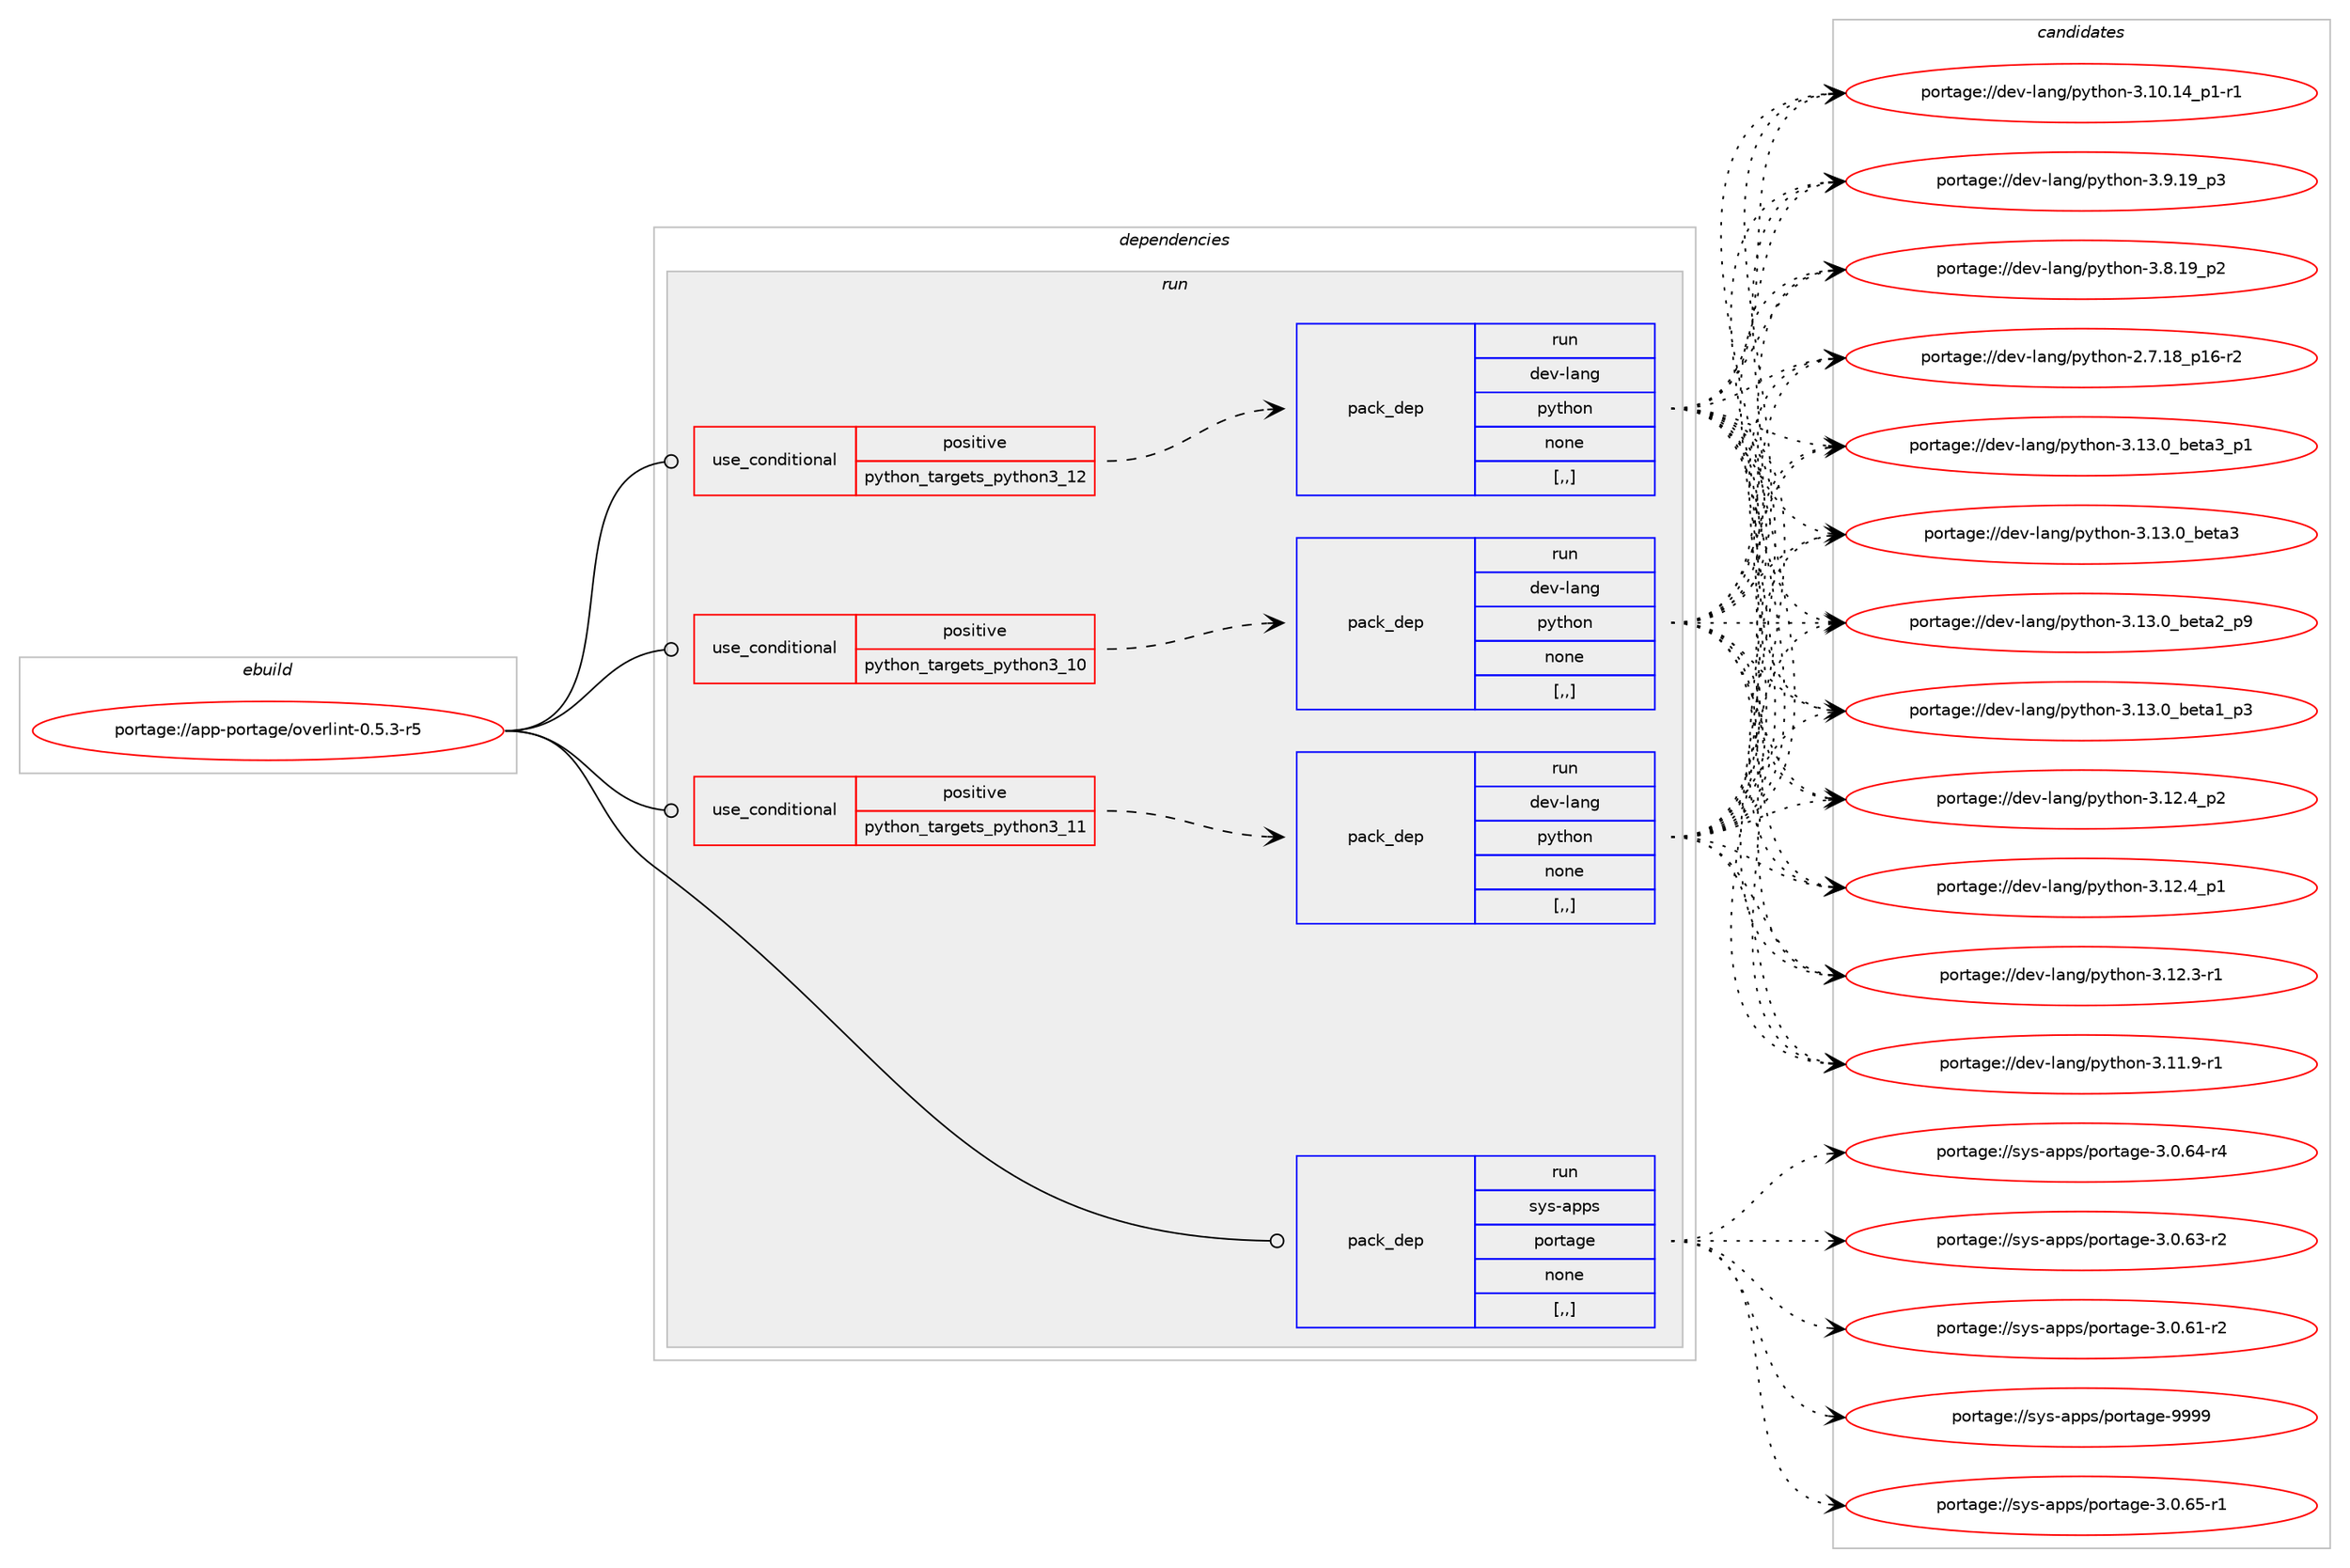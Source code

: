 digraph prolog {

# *************
# Graph options
# *************

newrank=true;
concentrate=true;
compound=true;
graph [rankdir=LR,fontname=Helvetica,fontsize=10,ranksep=1.5];#, ranksep=2.5, nodesep=0.2];
edge  [arrowhead=vee];
node  [fontname=Helvetica,fontsize=10];

# **********
# The ebuild
# **********

subgraph cluster_leftcol {
color=gray;
rank=same;
label=<<i>ebuild</i>>;
id [label="portage://app-portage/overlint-0.5.3-r5", color=red, width=4, href="../app-portage/overlint-0.5.3-r5.svg"];
}

# ****************
# The dependencies
# ****************

subgraph cluster_midcol {
color=gray;
label=<<i>dependencies</i>>;
subgraph cluster_compile {
fillcolor="#eeeeee";
style=filled;
label=<<i>compile</i>>;
}
subgraph cluster_compileandrun {
fillcolor="#eeeeee";
style=filled;
label=<<i>compile and run</i>>;
}
subgraph cluster_run {
fillcolor="#eeeeee";
style=filled;
label=<<i>run</i>>;
subgraph cond14070 {
dependency50796 [label=<<TABLE BORDER="0" CELLBORDER="1" CELLSPACING="0" CELLPADDING="4"><TR><TD ROWSPAN="3" CELLPADDING="10">use_conditional</TD></TR><TR><TD>positive</TD></TR><TR><TD>python_targets_python3_10</TD></TR></TABLE>>, shape=none, color=red];
subgraph pack36267 {
dependency50797 [label=<<TABLE BORDER="0" CELLBORDER="1" CELLSPACING="0" CELLPADDING="4" WIDTH="220"><TR><TD ROWSPAN="6" CELLPADDING="30">pack_dep</TD></TR><TR><TD WIDTH="110">run</TD></TR><TR><TD>dev-lang</TD></TR><TR><TD>python</TD></TR><TR><TD>none</TD></TR><TR><TD>[,,]</TD></TR></TABLE>>, shape=none, color=blue];
}
dependency50796:e -> dependency50797:w [weight=20,style="dashed",arrowhead="vee"];
}
id:e -> dependency50796:w [weight=20,style="solid",arrowhead="odot"];
subgraph cond14071 {
dependency50798 [label=<<TABLE BORDER="0" CELLBORDER="1" CELLSPACING="0" CELLPADDING="4"><TR><TD ROWSPAN="3" CELLPADDING="10">use_conditional</TD></TR><TR><TD>positive</TD></TR><TR><TD>python_targets_python3_11</TD></TR></TABLE>>, shape=none, color=red];
subgraph pack36268 {
dependency50799 [label=<<TABLE BORDER="0" CELLBORDER="1" CELLSPACING="0" CELLPADDING="4" WIDTH="220"><TR><TD ROWSPAN="6" CELLPADDING="30">pack_dep</TD></TR><TR><TD WIDTH="110">run</TD></TR><TR><TD>dev-lang</TD></TR><TR><TD>python</TD></TR><TR><TD>none</TD></TR><TR><TD>[,,]</TD></TR></TABLE>>, shape=none, color=blue];
}
dependency50798:e -> dependency50799:w [weight=20,style="dashed",arrowhead="vee"];
}
id:e -> dependency50798:w [weight=20,style="solid",arrowhead="odot"];
subgraph cond14072 {
dependency50800 [label=<<TABLE BORDER="0" CELLBORDER="1" CELLSPACING="0" CELLPADDING="4"><TR><TD ROWSPAN="3" CELLPADDING="10">use_conditional</TD></TR><TR><TD>positive</TD></TR><TR><TD>python_targets_python3_12</TD></TR></TABLE>>, shape=none, color=red];
subgraph pack36269 {
dependency50801 [label=<<TABLE BORDER="0" CELLBORDER="1" CELLSPACING="0" CELLPADDING="4" WIDTH="220"><TR><TD ROWSPAN="6" CELLPADDING="30">pack_dep</TD></TR><TR><TD WIDTH="110">run</TD></TR><TR><TD>dev-lang</TD></TR><TR><TD>python</TD></TR><TR><TD>none</TD></TR><TR><TD>[,,]</TD></TR></TABLE>>, shape=none, color=blue];
}
dependency50800:e -> dependency50801:w [weight=20,style="dashed",arrowhead="vee"];
}
id:e -> dependency50800:w [weight=20,style="solid",arrowhead="odot"];
subgraph pack36270 {
dependency50802 [label=<<TABLE BORDER="0" CELLBORDER="1" CELLSPACING="0" CELLPADDING="4" WIDTH="220"><TR><TD ROWSPAN="6" CELLPADDING="30">pack_dep</TD></TR><TR><TD WIDTH="110">run</TD></TR><TR><TD>sys-apps</TD></TR><TR><TD>portage</TD></TR><TR><TD>none</TD></TR><TR><TD>[,,]</TD></TR></TABLE>>, shape=none, color=blue];
}
id:e -> dependency50802:w [weight=20,style="solid",arrowhead="odot"];
}
}

# **************
# The candidates
# **************

subgraph cluster_choices {
rank=same;
color=gray;
label=<<i>candidates</i>>;

subgraph choice36267 {
color=black;
nodesep=1;
choice10010111845108971101034711212111610411111045514649514648959810111697519511249 [label="portage://dev-lang/python-3.13.0_beta3_p1", color=red, width=4,href="../dev-lang/python-3.13.0_beta3_p1.svg"];
choice1001011184510897110103471121211161041111104551464951464895981011169751 [label="portage://dev-lang/python-3.13.0_beta3", color=red, width=4,href="../dev-lang/python-3.13.0_beta3.svg"];
choice10010111845108971101034711212111610411111045514649514648959810111697509511257 [label="portage://dev-lang/python-3.13.0_beta2_p9", color=red, width=4,href="../dev-lang/python-3.13.0_beta2_p9.svg"];
choice10010111845108971101034711212111610411111045514649514648959810111697499511251 [label="portage://dev-lang/python-3.13.0_beta1_p3", color=red, width=4,href="../dev-lang/python-3.13.0_beta1_p3.svg"];
choice100101118451089711010347112121116104111110455146495046529511250 [label="portage://dev-lang/python-3.12.4_p2", color=red, width=4,href="../dev-lang/python-3.12.4_p2.svg"];
choice100101118451089711010347112121116104111110455146495046529511249 [label="portage://dev-lang/python-3.12.4_p1", color=red, width=4,href="../dev-lang/python-3.12.4_p1.svg"];
choice100101118451089711010347112121116104111110455146495046514511449 [label="portage://dev-lang/python-3.12.3-r1", color=red, width=4,href="../dev-lang/python-3.12.3-r1.svg"];
choice100101118451089711010347112121116104111110455146494946574511449 [label="portage://dev-lang/python-3.11.9-r1", color=red, width=4,href="../dev-lang/python-3.11.9-r1.svg"];
choice100101118451089711010347112121116104111110455146494846495295112494511449 [label="portage://dev-lang/python-3.10.14_p1-r1", color=red, width=4,href="../dev-lang/python-3.10.14_p1-r1.svg"];
choice100101118451089711010347112121116104111110455146574649579511251 [label="portage://dev-lang/python-3.9.19_p3", color=red, width=4,href="../dev-lang/python-3.9.19_p3.svg"];
choice100101118451089711010347112121116104111110455146564649579511250 [label="portage://dev-lang/python-3.8.19_p2", color=red, width=4,href="../dev-lang/python-3.8.19_p2.svg"];
choice100101118451089711010347112121116104111110455046554649569511249544511450 [label="portage://dev-lang/python-2.7.18_p16-r2", color=red, width=4,href="../dev-lang/python-2.7.18_p16-r2.svg"];
dependency50797:e -> choice10010111845108971101034711212111610411111045514649514648959810111697519511249:w [style=dotted,weight="100"];
dependency50797:e -> choice1001011184510897110103471121211161041111104551464951464895981011169751:w [style=dotted,weight="100"];
dependency50797:e -> choice10010111845108971101034711212111610411111045514649514648959810111697509511257:w [style=dotted,weight="100"];
dependency50797:e -> choice10010111845108971101034711212111610411111045514649514648959810111697499511251:w [style=dotted,weight="100"];
dependency50797:e -> choice100101118451089711010347112121116104111110455146495046529511250:w [style=dotted,weight="100"];
dependency50797:e -> choice100101118451089711010347112121116104111110455146495046529511249:w [style=dotted,weight="100"];
dependency50797:e -> choice100101118451089711010347112121116104111110455146495046514511449:w [style=dotted,weight="100"];
dependency50797:e -> choice100101118451089711010347112121116104111110455146494946574511449:w [style=dotted,weight="100"];
dependency50797:e -> choice100101118451089711010347112121116104111110455146494846495295112494511449:w [style=dotted,weight="100"];
dependency50797:e -> choice100101118451089711010347112121116104111110455146574649579511251:w [style=dotted,weight="100"];
dependency50797:e -> choice100101118451089711010347112121116104111110455146564649579511250:w [style=dotted,weight="100"];
dependency50797:e -> choice100101118451089711010347112121116104111110455046554649569511249544511450:w [style=dotted,weight="100"];
}
subgraph choice36268 {
color=black;
nodesep=1;
choice10010111845108971101034711212111610411111045514649514648959810111697519511249 [label="portage://dev-lang/python-3.13.0_beta3_p1", color=red, width=4,href="../dev-lang/python-3.13.0_beta3_p1.svg"];
choice1001011184510897110103471121211161041111104551464951464895981011169751 [label="portage://dev-lang/python-3.13.0_beta3", color=red, width=4,href="../dev-lang/python-3.13.0_beta3.svg"];
choice10010111845108971101034711212111610411111045514649514648959810111697509511257 [label="portage://dev-lang/python-3.13.0_beta2_p9", color=red, width=4,href="../dev-lang/python-3.13.0_beta2_p9.svg"];
choice10010111845108971101034711212111610411111045514649514648959810111697499511251 [label="portage://dev-lang/python-3.13.0_beta1_p3", color=red, width=4,href="../dev-lang/python-3.13.0_beta1_p3.svg"];
choice100101118451089711010347112121116104111110455146495046529511250 [label="portage://dev-lang/python-3.12.4_p2", color=red, width=4,href="../dev-lang/python-3.12.4_p2.svg"];
choice100101118451089711010347112121116104111110455146495046529511249 [label="portage://dev-lang/python-3.12.4_p1", color=red, width=4,href="../dev-lang/python-3.12.4_p1.svg"];
choice100101118451089711010347112121116104111110455146495046514511449 [label="portage://dev-lang/python-3.12.3-r1", color=red, width=4,href="../dev-lang/python-3.12.3-r1.svg"];
choice100101118451089711010347112121116104111110455146494946574511449 [label="portage://dev-lang/python-3.11.9-r1", color=red, width=4,href="../dev-lang/python-3.11.9-r1.svg"];
choice100101118451089711010347112121116104111110455146494846495295112494511449 [label="portage://dev-lang/python-3.10.14_p1-r1", color=red, width=4,href="../dev-lang/python-3.10.14_p1-r1.svg"];
choice100101118451089711010347112121116104111110455146574649579511251 [label="portage://dev-lang/python-3.9.19_p3", color=red, width=4,href="../dev-lang/python-3.9.19_p3.svg"];
choice100101118451089711010347112121116104111110455146564649579511250 [label="portage://dev-lang/python-3.8.19_p2", color=red, width=4,href="../dev-lang/python-3.8.19_p2.svg"];
choice100101118451089711010347112121116104111110455046554649569511249544511450 [label="portage://dev-lang/python-2.7.18_p16-r2", color=red, width=4,href="../dev-lang/python-2.7.18_p16-r2.svg"];
dependency50799:e -> choice10010111845108971101034711212111610411111045514649514648959810111697519511249:w [style=dotted,weight="100"];
dependency50799:e -> choice1001011184510897110103471121211161041111104551464951464895981011169751:w [style=dotted,weight="100"];
dependency50799:e -> choice10010111845108971101034711212111610411111045514649514648959810111697509511257:w [style=dotted,weight="100"];
dependency50799:e -> choice10010111845108971101034711212111610411111045514649514648959810111697499511251:w [style=dotted,weight="100"];
dependency50799:e -> choice100101118451089711010347112121116104111110455146495046529511250:w [style=dotted,weight="100"];
dependency50799:e -> choice100101118451089711010347112121116104111110455146495046529511249:w [style=dotted,weight="100"];
dependency50799:e -> choice100101118451089711010347112121116104111110455146495046514511449:w [style=dotted,weight="100"];
dependency50799:e -> choice100101118451089711010347112121116104111110455146494946574511449:w [style=dotted,weight="100"];
dependency50799:e -> choice100101118451089711010347112121116104111110455146494846495295112494511449:w [style=dotted,weight="100"];
dependency50799:e -> choice100101118451089711010347112121116104111110455146574649579511251:w [style=dotted,weight="100"];
dependency50799:e -> choice100101118451089711010347112121116104111110455146564649579511250:w [style=dotted,weight="100"];
dependency50799:e -> choice100101118451089711010347112121116104111110455046554649569511249544511450:w [style=dotted,weight="100"];
}
subgraph choice36269 {
color=black;
nodesep=1;
choice10010111845108971101034711212111610411111045514649514648959810111697519511249 [label="portage://dev-lang/python-3.13.0_beta3_p1", color=red, width=4,href="../dev-lang/python-3.13.0_beta3_p1.svg"];
choice1001011184510897110103471121211161041111104551464951464895981011169751 [label="portage://dev-lang/python-3.13.0_beta3", color=red, width=4,href="../dev-lang/python-3.13.0_beta3.svg"];
choice10010111845108971101034711212111610411111045514649514648959810111697509511257 [label="portage://dev-lang/python-3.13.0_beta2_p9", color=red, width=4,href="../dev-lang/python-3.13.0_beta2_p9.svg"];
choice10010111845108971101034711212111610411111045514649514648959810111697499511251 [label="portage://dev-lang/python-3.13.0_beta1_p3", color=red, width=4,href="../dev-lang/python-3.13.0_beta1_p3.svg"];
choice100101118451089711010347112121116104111110455146495046529511250 [label="portage://dev-lang/python-3.12.4_p2", color=red, width=4,href="../dev-lang/python-3.12.4_p2.svg"];
choice100101118451089711010347112121116104111110455146495046529511249 [label="portage://dev-lang/python-3.12.4_p1", color=red, width=4,href="../dev-lang/python-3.12.4_p1.svg"];
choice100101118451089711010347112121116104111110455146495046514511449 [label="portage://dev-lang/python-3.12.3-r1", color=red, width=4,href="../dev-lang/python-3.12.3-r1.svg"];
choice100101118451089711010347112121116104111110455146494946574511449 [label="portage://dev-lang/python-3.11.9-r1", color=red, width=4,href="../dev-lang/python-3.11.9-r1.svg"];
choice100101118451089711010347112121116104111110455146494846495295112494511449 [label="portage://dev-lang/python-3.10.14_p1-r1", color=red, width=4,href="../dev-lang/python-3.10.14_p1-r1.svg"];
choice100101118451089711010347112121116104111110455146574649579511251 [label="portage://dev-lang/python-3.9.19_p3", color=red, width=4,href="../dev-lang/python-3.9.19_p3.svg"];
choice100101118451089711010347112121116104111110455146564649579511250 [label="portage://dev-lang/python-3.8.19_p2", color=red, width=4,href="../dev-lang/python-3.8.19_p2.svg"];
choice100101118451089711010347112121116104111110455046554649569511249544511450 [label="portage://dev-lang/python-2.7.18_p16-r2", color=red, width=4,href="../dev-lang/python-2.7.18_p16-r2.svg"];
dependency50801:e -> choice10010111845108971101034711212111610411111045514649514648959810111697519511249:w [style=dotted,weight="100"];
dependency50801:e -> choice1001011184510897110103471121211161041111104551464951464895981011169751:w [style=dotted,weight="100"];
dependency50801:e -> choice10010111845108971101034711212111610411111045514649514648959810111697509511257:w [style=dotted,weight="100"];
dependency50801:e -> choice10010111845108971101034711212111610411111045514649514648959810111697499511251:w [style=dotted,weight="100"];
dependency50801:e -> choice100101118451089711010347112121116104111110455146495046529511250:w [style=dotted,weight="100"];
dependency50801:e -> choice100101118451089711010347112121116104111110455146495046529511249:w [style=dotted,weight="100"];
dependency50801:e -> choice100101118451089711010347112121116104111110455146495046514511449:w [style=dotted,weight="100"];
dependency50801:e -> choice100101118451089711010347112121116104111110455146494946574511449:w [style=dotted,weight="100"];
dependency50801:e -> choice100101118451089711010347112121116104111110455146494846495295112494511449:w [style=dotted,weight="100"];
dependency50801:e -> choice100101118451089711010347112121116104111110455146574649579511251:w [style=dotted,weight="100"];
dependency50801:e -> choice100101118451089711010347112121116104111110455146564649579511250:w [style=dotted,weight="100"];
dependency50801:e -> choice100101118451089711010347112121116104111110455046554649569511249544511450:w [style=dotted,weight="100"];
}
subgraph choice36270 {
color=black;
nodesep=1;
choice115121115459711211211547112111114116971031014557575757 [label="portage://sys-apps/portage-9999", color=red, width=4,href="../sys-apps/portage-9999.svg"];
choice11512111545971121121154711211111411697103101455146484654534511449 [label="portage://sys-apps/portage-3.0.65-r1", color=red, width=4,href="../sys-apps/portage-3.0.65-r1.svg"];
choice11512111545971121121154711211111411697103101455146484654524511452 [label="portage://sys-apps/portage-3.0.64-r4", color=red, width=4,href="../sys-apps/portage-3.0.64-r4.svg"];
choice11512111545971121121154711211111411697103101455146484654514511450 [label="portage://sys-apps/portage-3.0.63-r2", color=red, width=4,href="../sys-apps/portage-3.0.63-r2.svg"];
choice11512111545971121121154711211111411697103101455146484654494511450 [label="portage://sys-apps/portage-3.0.61-r2", color=red, width=4,href="../sys-apps/portage-3.0.61-r2.svg"];
dependency50802:e -> choice115121115459711211211547112111114116971031014557575757:w [style=dotted,weight="100"];
dependency50802:e -> choice11512111545971121121154711211111411697103101455146484654534511449:w [style=dotted,weight="100"];
dependency50802:e -> choice11512111545971121121154711211111411697103101455146484654524511452:w [style=dotted,weight="100"];
dependency50802:e -> choice11512111545971121121154711211111411697103101455146484654514511450:w [style=dotted,weight="100"];
dependency50802:e -> choice11512111545971121121154711211111411697103101455146484654494511450:w [style=dotted,weight="100"];
}
}

}
